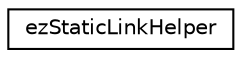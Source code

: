 digraph "Graphical Class Hierarchy"
{
 // LATEX_PDF_SIZE
  edge [fontname="Helvetica",fontsize="10",labelfontname="Helvetica",labelfontsize="10"];
  node [fontname="Helvetica",fontsize="10",shape=record];
  rankdir="LR";
  Node0 [label="ezStaticLinkHelper",height=0.2,width=0.4,color="black", fillcolor="white", style="filled",URL="$d6/d8e/structez_static_link_helper.htm",tooltip=" "];
}
